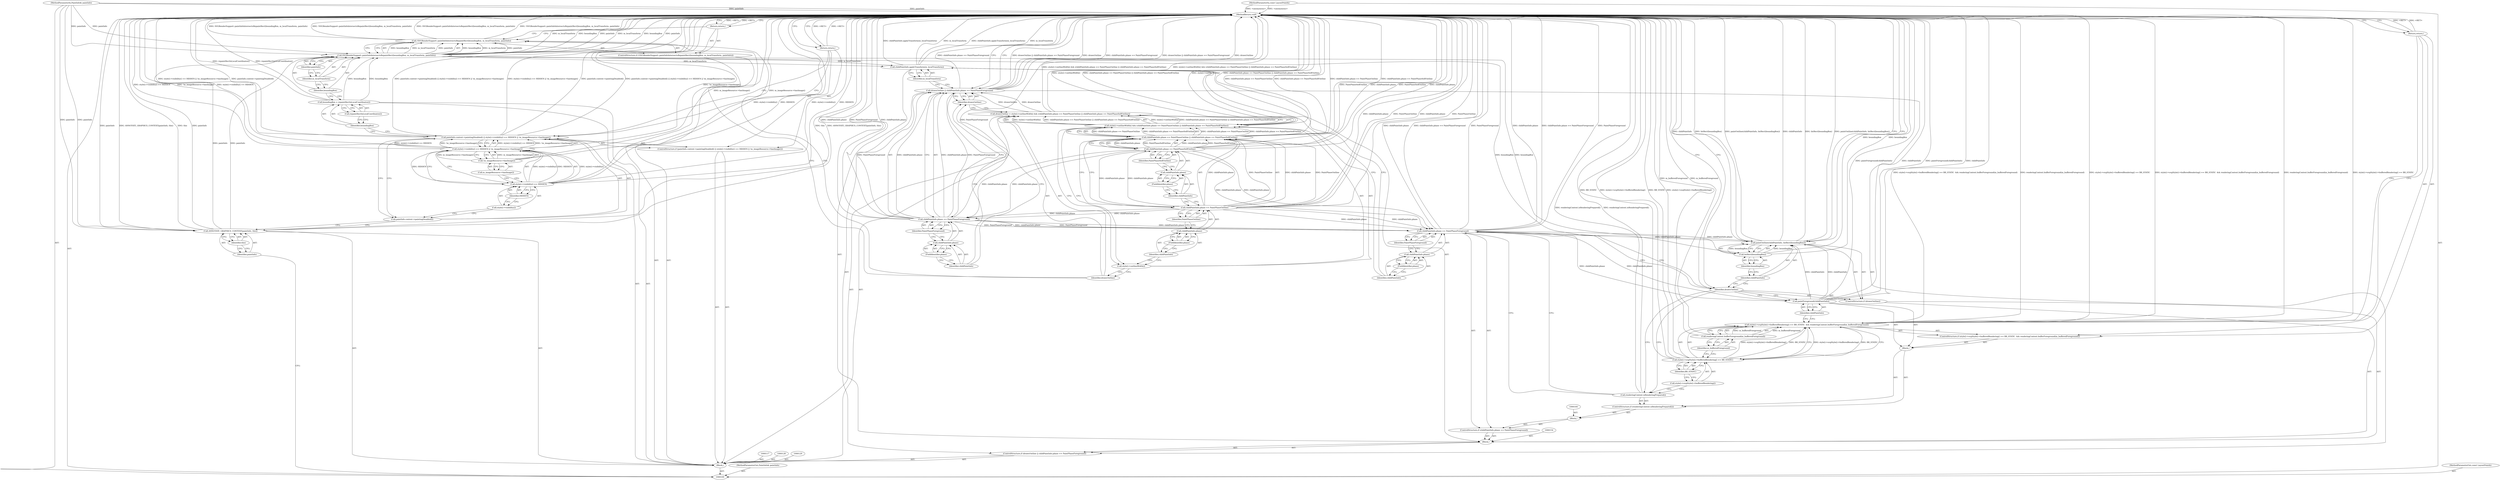 digraph "1_Chrome_70bcb6b3396a395e871e10b2ff883d92b8218e9f" {
"1000184" [label="(MethodReturn,void)"];
"1000101" [label="(MethodParameterIn,PaintInfo& paintInfo)"];
"1000277" [label="(MethodParameterOut,PaintInfo& paintInfo)"];
"1000102" [label="(MethodParameterIn,const LayoutPoint&)"];
"1000278" [label="(MethodParameterOut,const LayoutPoint&)"];
"1000127" [label="(Return,return;)"];
"1000143" [label="(FieldIdentifier,phase)"];
"1000144" [label="(Identifier,PaintPhaseSelfOutline)"];
"1000132" [label="(Call,style()->outlineWidth() && (childPaintInfo.phase == PaintPhaseOutline || childPaintInfo.phase == PaintPhaseSelfOutline))"];
"1000133" [label="(Call,style()->outlineWidth())"];
"1000134" [label="(Call,childPaintInfo.phase == PaintPhaseOutline || childPaintInfo.phase == PaintPhaseSelfOutline)"];
"1000135" [label="(Call,childPaintInfo.phase == PaintPhaseOutline)"];
"1000136" [label="(Call,childPaintInfo.phase)"];
"1000137" [label="(Identifier,childPaintInfo)"];
"1000138" [label="(FieldIdentifier,phase)"];
"1000139" [label="(Identifier,PaintPhaseOutline)"];
"1000130" [label="(Call,drawsOutline = style()->outlineWidth() && (childPaintInfo.phase == PaintPhaseOutline || childPaintInfo.phase == PaintPhaseSelfOutline))"];
"1000131" [label="(Identifier,drawsOutline)"];
"1000140" [label="(Call,childPaintInfo.phase == PaintPhaseSelfOutline)"];
"1000141" [label="(Call,childPaintInfo.phase)"];
"1000142" [label="(Identifier,childPaintInfo)"];
"1000148" [label="(Call,childPaintInfo.phase == PaintPhaseForeground)"];
"1000149" [label="(Call,childPaintInfo.phase)"];
"1000150" [label="(Identifier,childPaintInfo)"];
"1000151" [label="(FieldIdentifier,phase)"];
"1000145" [label="(ControlStructure,if (drawsOutline || childPaintInfo.phase == PaintPhaseForeground))"];
"1000152" [label="(Identifier,PaintPhaseForeground)"];
"1000146" [label="(Call,drawsOutline || childPaintInfo.phase == PaintPhaseForeground)"];
"1000147" [label="(Identifier,drawsOutline)"];
"1000153" [label="(Block,)"];
"1000156" [label="(Identifier,m_localTransform)"];
"1000155" [label="(Call,childPaintInfo.applyTransform(m_localTransform))"];
"1000158" [label="(Call,childPaintInfo.phase == PaintPhaseForeground)"];
"1000159" [label="(Call,childPaintInfo.phase)"];
"1000160" [label="(Identifier,childPaintInfo)"];
"1000161" [label="(FieldIdentifier,phase)"];
"1000162" [label="(Identifier,PaintPhaseForeground)"];
"1000157" [label="(ControlStructure,if (childPaintInfo.phase == PaintPhaseForeground))"];
"1000163" [label="(Block,)"];
"1000103" [label="(Block,)"];
"1000165" [label="(ControlStructure,if (renderingContext.isRenderingPrepared()))"];
"1000166" [label="(Call,renderingContext.isRenderingPrepared())"];
"1000167" [label="(Block,)"];
"1000174" [label="(Identifier,m_bufferedForeground)"];
"1000168" [label="(ControlStructure,if (style()->svgStyle()->bufferedRendering() == BR_STATIC  && renderingContext.bufferForeground(m_bufferedForeground)))"];
"1000169" [label="(Call,style()->svgStyle()->bufferedRendering() == BR_STATIC  && renderingContext.bufferForeground(m_bufferedForeground))"];
"1000170" [label="(Call,style()->svgStyle()->bufferedRendering() == BR_STATIC)"];
"1000171" [label="(Call,style()->svgStyle()->bufferedRendering())"];
"1000172" [label="(Identifier,BR_STATIC)"];
"1000173" [label="(Call,renderingContext.bufferForeground(m_bufferedForeground))"];
"1000175" [label="(Return,return;)"];
"1000176" [label="(Call,paintForeground(childPaintInfo))"];
"1000177" [label="(Identifier,childPaintInfo)"];
"1000179" [label="(Identifier,drawsOutline)"];
"1000178" [label="(ControlStructure,if (drawsOutline))"];
"1000105" [label="(Identifier,paintInfo)"];
"1000104" [label="(Call,ANNOTATE_GRAPHICS_CONTEXT(paintInfo, this))"];
"1000106" [label="(Identifier,this)"];
"1000180" [label="(Call,paintOutline(childPaintInfo, IntRect(boundingBox)))"];
"1000181" [label="(Identifier,childPaintInfo)"];
"1000182" [label="(Call,IntRect(boundingBox))"];
"1000183" [label="(Identifier,boundingBox)"];
"1000107" [label="(ControlStructure,if (paintInfo.context->paintingDisabled() || style()->visibility() == HIDDEN || !m_imageResource->hasImage()))"];
"1000110" [label="(Call,style()->visibility() == HIDDEN || !m_imageResource->hasImage())"];
"1000111" [label="(Call,style()->visibility() == HIDDEN)"];
"1000112" [label="(Call,style()->visibility())"];
"1000113" [label="(Identifier,HIDDEN)"];
"1000108" [label="(Call,paintInfo.context->paintingDisabled() || style()->visibility() == HIDDEN || !m_imageResource->hasImage())"];
"1000109" [label="(Call,paintInfo.context->paintingDisabled())"];
"1000114" [label="(Call,!m_imageResource->hasImage())"];
"1000115" [label="(Call,m_imageResource->hasImage())"];
"1000116" [label="(Return,return;)"];
"1000118" [label="(Call,boundingBox = repaintRectInLocalCoordinates())"];
"1000119" [label="(Identifier,boundingBox)"];
"1000120" [label="(Call,repaintRectInLocalCoordinates())"];
"1000121" [label="(ControlStructure,if (!SVGRenderSupport::paintInfoIntersectsRepaintRect(boundingBox, m_localTransform, paintInfo)))"];
"1000124" [label="(Identifier,boundingBox)"];
"1000125" [label="(Identifier,m_localTransform)"];
"1000122" [label="(Call,!SVGRenderSupport::paintInfoIntersectsRepaintRect(boundingBox, m_localTransform, paintInfo))"];
"1000126" [label="(Identifier,paintInfo)"];
"1000123" [label="(Call,SVGRenderSupport::paintInfoIntersectsRepaintRect(boundingBox, m_localTransform, paintInfo))"];
"1000184" -> "1000100"  [label="AST: "];
"1000184" -> "1000116"  [label="CFG: "];
"1000184" -> "1000127"  [label="CFG: "];
"1000184" -> "1000175"  [label="CFG: "];
"1000184" -> "1000180"  [label="CFG: "];
"1000184" -> "1000179"  [label="CFG: "];
"1000184" -> "1000146"  [label="CFG: "];
"1000127" -> "1000184"  [label="DDG: <RET>"];
"1000116" -> "1000184"  [label="DDG: <RET>"];
"1000170" -> "1000184"  [label="DDG: BR_STATIC"];
"1000170" -> "1000184"  [label="DDG: style()->svgStyle()->bufferedRendering()"];
"1000123" -> "1000184"  [label="DDG: m_localTransform"];
"1000123" -> "1000184"  [label="DDG: boundingBox"];
"1000123" -> "1000184"  [label="DDG: paintInfo"];
"1000108" -> "1000184"  [label="DDG: paintInfo.context->paintingDisabled() || style()->visibility() == HIDDEN || !m_imageResource->hasImage()"];
"1000108" -> "1000184"  [label="DDG: style()->visibility() == HIDDEN || !m_imageResource->hasImage()"];
"1000108" -> "1000184"  [label="DDG: paintInfo.context->paintingDisabled()"];
"1000169" -> "1000184"  [label="DDG: style()->svgStyle()->bufferedRendering() == BR_STATIC  && renderingContext.bufferForeground(m_bufferedForeground)"];
"1000169" -> "1000184"  [label="DDG: renderingContext.bufferForeground(m_bufferedForeground)"];
"1000169" -> "1000184"  [label="DDG: style()->svgStyle()->bufferedRendering() == BR_STATIC"];
"1000104" -> "1000184"  [label="DDG: ANNOTATE_GRAPHICS_CONTEXT(paintInfo, this)"];
"1000104" -> "1000184"  [label="DDG: paintInfo"];
"1000104" -> "1000184"  [label="DDG: this"];
"1000110" -> "1000184"  [label="DDG: !m_imageResource->hasImage()"];
"1000110" -> "1000184"  [label="DDG: style()->visibility() == HIDDEN"];
"1000180" -> "1000184"  [label="DDG: childPaintInfo"];
"1000180" -> "1000184"  [label="DDG: IntRect(boundingBox)"];
"1000180" -> "1000184"  [label="DDG: paintOutline(childPaintInfo, IntRect(boundingBox))"];
"1000155" -> "1000184"  [label="DDG: m_localTransform"];
"1000155" -> "1000184"  [label="DDG: childPaintInfo.applyTransform(m_localTransform)"];
"1000158" -> "1000184"  [label="DDG: childPaintInfo.phase"];
"1000158" -> "1000184"  [label="DDG: childPaintInfo.phase == PaintPhaseForeground"];
"1000158" -> "1000184"  [label="DDG: PaintPhaseForeground"];
"1000122" -> "1000184"  [label="DDG: SVGRenderSupport::paintInfoIntersectsRepaintRect(boundingBox, m_localTransform, paintInfo)"];
"1000122" -> "1000184"  [label="DDG: !SVGRenderSupport::paintInfoIntersectsRepaintRect(boundingBox, m_localTransform, paintInfo)"];
"1000130" -> "1000184"  [label="DDG: style()->outlineWidth() && (childPaintInfo.phase == PaintPhaseOutline || childPaintInfo.phase == PaintPhaseSelfOutline)"];
"1000140" -> "1000184"  [label="DDG: childPaintInfo.phase"];
"1000140" -> "1000184"  [label="DDG: PaintPhaseSelfOutline"];
"1000135" -> "1000184"  [label="DDG: PaintPhaseOutline"];
"1000135" -> "1000184"  [label="DDG: childPaintInfo.phase"];
"1000166" -> "1000184"  [label="DDG: renderingContext.isRenderingPrepared()"];
"1000134" -> "1000184"  [label="DDG: childPaintInfo.phase == PaintPhaseSelfOutline"];
"1000134" -> "1000184"  [label="DDG: childPaintInfo.phase == PaintPhaseOutline"];
"1000148" -> "1000184"  [label="DDG: PaintPhaseForeground"];
"1000148" -> "1000184"  [label="DDG: childPaintInfo.phase"];
"1000132" -> "1000184"  [label="DDG: childPaintInfo.phase == PaintPhaseOutline || childPaintInfo.phase == PaintPhaseSelfOutline"];
"1000132" -> "1000184"  [label="DDG: style()->outlineWidth()"];
"1000114" -> "1000184"  [label="DDG: m_imageResource->hasImage()"];
"1000146" -> "1000184"  [label="DDG: childPaintInfo.phase == PaintPhaseForeground"];
"1000146" -> "1000184"  [label="DDG: drawsOutline || childPaintInfo.phase == PaintPhaseForeground"];
"1000146" -> "1000184"  [label="DDG: drawsOutline"];
"1000176" -> "1000184"  [label="DDG: paintForeground(childPaintInfo)"];
"1000176" -> "1000184"  [label="DDG: childPaintInfo"];
"1000102" -> "1000184"  [label="DDG: <anonymous>"];
"1000111" -> "1000184"  [label="DDG: style()->visibility()"];
"1000111" -> "1000184"  [label="DDG: HIDDEN"];
"1000101" -> "1000184"  [label="DDG: paintInfo"];
"1000118" -> "1000184"  [label="DDG: repaintRectInLocalCoordinates()"];
"1000182" -> "1000184"  [label="DDG: boundingBox"];
"1000173" -> "1000184"  [label="DDG: m_bufferedForeground"];
"1000175" -> "1000184"  [label="DDG: <RET>"];
"1000101" -> "1000100"  [label="AST: "];
"1000101" -> "1000184"  [label="DDG: paintInfo"];
"1000101" -> "1000104"  [label="DDG: paintInfo"];
"1000101" -> "1000123"  [label="DDG: paintInfo"];
"1000277" -> "1000100"  [label="AST: "];
"1000102" -> "1000100"  [label="AST: "];
"1000102" -> "1000184"  [label="DDG: <anonymous>"];
"1000278" -> "1000100"  [label="AST: "];
"1000127" -> "1000121"  [label="AST: "];
"1000127" -> "1000122"  [label="CFG: "];
"1000184" -> "1000127"  [label="CFG: "];
"1000127" -> "1000184"  [label="DDG: <RET>"];
"1000143" -> "1000141"  [label="AST: "];
"1000143" -> "1000142"  [label="CFG: "];
"1000141" -> "1000143"  [label="CFG: "];
"1000144" -> "1000140"  [label="AST: "];
"1000144" -> "1000141"  [label="CFG: "];
"1000140" -> "1000144"  [label="CFG: "];
"1000132" -> "1000130"  [label="AST: "];
"1000132" -> "1000133"  [label="CFG: "];
"1000132" -> "1000134"  [label="CFG: "];
"1000133" -> "1000132"  [label="AST: "];
"1000134" -> "1000132"  [label="AST: "];
"1000130" -> "1000132"  [label="CFG: "];
"1000132" -> "1000184"  [label="DDG: childPaintInfo.phase == PaintPhaseOutline || childPaintInfo.phase == PaintPhaseSelfOutline"];
"1000132" -> "1000184"  [label="DDG: style()->outlineWidth()"];
"1000132" -> "1000130"  [label="DDG: style()->outlineWidth()"];
"1000132" -> "1000130"  [label="DDG: childPaintInfo.phase == PaintPhaseOutline || childPaintInfo.phase == PaintPhaseSelfOutline"];
"1000134" -> "1000132"  [label="DDG: childPaintInfo.phase == PaintPhaseOutline"];
"1000134" -> "1000132"  [label="DDG: childPaintInfo.phase == PaintPhaseSelfOutline"];
"1000133" -> "1000132"  [label="AST: "];
"1000133" -> "1000131"  [label="CFG: "];
"1000137" -> "1000133"  [label="CFG: "];
"1000132" -> "1000133"  [label="CFG: "];
"1000134" -> "1000132"  [label="AST: "];
"1000134" -> "1000135"  [label="CFG: "];
"1000134" -> "1000140"  [label="CFG: "];
"1000135" -> "1000134"  [label="AST: "];
"1000140" -> "1000134"  [label="AST: "];
"1000132" -> "1000134"  [label="CFG: "];
"1000134" -> "1000184"  [label="DDG: childPaintInfo.phase == PaintPhaseSelfOutline"];
"1000134" -> "1000184"  [label="DDG: childPaintInfo.phase == PaintPhaseOutline"];
"1000134" -> "1000132"  [label="DDG: childPaintInfo.phase == PaintPhaseOutline"];
"1000134" -> "1000132"  [label="DDG: childPaintInfo.phase == PaintPhaseSelfOutline"];
"1000135" -> "1000134"  [label="DDG: childPaintInfo.phase"];
"1000135" -> "1000134"  [label="DDG: PaintPhaseOutline"];
"1000140" -> "1000134"  [label="DDG: childPaintInfo.phase"];
"1000140" -> "1000134"  [label="DDG: PaintPhaseSelfOutline"];
"1000135" -> "1000134"  [label="AST: "];
"1000135" -> "1000139"  [label="CFG: "];
"1000136" -> "1000135"  [label="AST: "];
"1000139" -> "1000135"  [label="AST: "];
"1000142" -> "1000135"  [label="CFG: "];
"1000134" -> "1000135"  [label="CFG: "];
"1000135" -> "1000184"  [label="DDG: PaintPhaseOutline"];
"1000135" -> "1000184"  [label="DDG: childPaintInfo.phase"];
"1000135" -> "1000134"  [label="DDG: childPaintInfo.phase"];
"1000135" -> "1000134"  [label="DDG: PaintPhaseOutline"];
"1000135" -> "1000140"  [label="DDG: childPaintInfo.phase"];
"1000135" -> "1000148"  [label="DDG: childPaintInfo.phase"];
"1000135" -> "1000158"  [label="DDG: childPaintInfo.phase"];
"1000136" -> "1000135"  [label="AST: "];
"1000136" -> "1000138"  [label="CFG: "];
"1000137" -> "1000136"  [label="AST: "];
"1000138" -> "1000136"  [label="AST: "];
"1000139" -> "1000136"  [label="CFG: "];
"1000137" -> "1000136"  [label="AST: "];
"1000137" -> "1000133"  [label="CFG: "];
"1000138" -> "1000137"  [label="CFG: "];
"1000138" -> "1000136"  [label="AST: "];
"1000138" -> "1000137"  [label="CFG: "];
"1000136" -> "1000138"  [label="CFG: "];
"1000139" -> "1000135"  [label="AST: "];
"1000139" -> "1000136"  [label="CFG: "];
"1000135" -> "1000139"  [label="CFG: "];
"1000130" -> "1000103"  [label="AST: "];
"1000130" -> "1000132"  [label="CFG: "];
"1000131" -> "1000130"  [label="AST: "];
"1000132" -> "1000130"  [label="AST: "];
"1000147" -> "1000130"  [label="CFG: "];
"1000130" -> "1000184"  [label="DDG: style()->outlineWidth() && (childPaintInfo.phase == PaintPhaseOutline || childPaintInfo.phase == PaintPhaseSelfOutline)"];
"1000132" -> "1000130"  [label="DDG: style()->outlineWidth()"];
"1000132" -> "1000130"  [label="DDG: childPaintInfo.phase == PaintPhaseOutline || childPaintInfo.phase == PaintPhaseSelfOutline"];
"1000130" -> "1000146"  [label="DDG: drawsOutline"];
"1000131" -> "1000130"  [label="AST: "];
"1000131" -> "1000122"  [label="CFG: "];
"1000133" -> "1000131"  [label="CFG: "];
"1000140" -> "1000134"  [label="AST: "];
"1000140" -> "1000144"  [label="CFG: "];
"1000141" -> "1000140"  [label="AST: "];
"1000144" -> "1000140"  [label="AST: "];
"1000134" -> "1000140"  [label="CFG: "];
"1000140" -> "1000184"  [label="DDG: childPaintInfo.phase"];
"1000140" -> "1000184"  [label="DDG: PaintPhaseSelfOutline"];
"1000140" -> "1000134"  [label="DDG: childPaintInfo.phase"];
"1000140" -> "1000134"  [label="DDG: PaintPhaseSelfOutline"];
"1000135" -> "1000140"  [label="DDG: childPaintInfo.phase"];
"1000140" -> "1000148"  [label="DDG: childPaintInfo.phase"];
"1000140" -> "1000158"  [label="DDG: childPaintInfo.phase"];
"1000141" -> "1000140"  [label="AST: "];
"1000141" -> "1000143"  [label="CFG: "];
"1000142" -> "1000141"  [label="AST: "];
"1000143" -> "1000141"  [label="AST: "];
"1000144" -> "1000141"  [label="CFG: "];
"1000142" -> "1000141"  [label="AST: "];
"1000142" -> "1000135"  [label="CFG: "];
"1000143" -> "1000142"  [label="CFG: "];
"1000148" -> "1000146"  [label="AST: "];
"1000148" -> "1000152"  [label="CFG: "];
"1000149" -> "1000148"  [label="AST: "];
"1000152" -> "1000148"  [label="AST: "];
"1000146" -> "1000148"  [label="CFG: "];
"1000148" -> "1000184"  [label="DDG: PaintPhaseForeground"];
"1000148" -> "1000184"  [label="DDG: childPaintInfo.phase"];
"1000148" -> "1000146"  [label="DDG: childPaintInfo.phase"];
"1000148" -> "1000146"  [label="DDG: PaintPhaseForeground"];
"1000140" -> "1000148"  [label="DDG: childPaintInfo.phase"];
"1000135" -> "1000148"  [label="DDG: childPaintInfo.phase"];
"1000148" -> "1000158"  [label="DDG: childPaintInfo.phase"];
"1000148" -> "1000158"  [label="DDG: PaintPhaseForeground"];
"1000149" -> "1000148"  [label="AST: "];
"1000149" -> "1000151"  [label="CFG: "];
"1000150" -> "1000149"  [label="AST: "];
"1000151" -> "1000149"  [label="AST: "];
"1000152" -> "1000149"  [label="CFG: "];
"1000150" -> "1000149"  [label="AST: "];
"1000150" -> "1000147"  [label="CFG: "];
"1000151" -> "1000150"  [label="CFG: "];
"1000151" -> "1000149"  [label="AST: "];
"1000151" -> "1000150"  [label="CFG: "];
"1000149" -> "1000151"  [label="CFG: "];
"1000145" -> "1000103"  [label="AST: "];
"1000146" -> "1000145"  [label="AST: "];
"1000153" -> "1000145"  [label="AST: "];
"1000152" -> "1000148"  [label="AST: "];
"1000152" -> "1000149"  [label="CFG: "];
"1000148" -> "1000152"  [label="CFG: "];
"1000146" -> "1000145"  [label="AST: "];
"1000146" -> "1000147"  [label="CFG: "];
"1000146" -> "1000148"  [label="CFG: "];
"1000147" -> "1000146"  [label="AST: "];
"1000148" -> "1000146"  [label="AST: "];
"1000156" -> "1000146"  [label="CFG: "];
"1000184" -> "1000146"  [label="CFG: "];
"1000146" -> "1000184"  [label="DDG: childPaintInfo.phase == PaintPhaseForeground"];
"1000146" -> "1000184"  [label="DDG: drawsOutline || childPaintInfo.phase == PaintPhaseForeground"];
"1000146" -> "1000184"  [label="DDG: drawsOutline"];
"1000130" -> "1000146"  [label="DDG: drawsOutline"];
"1000148" -> "1000146"  [label="DDG: childPaintInfo.phase"];
"1000148" -> "1000146"  [label="DDG: PaintPhaseForeground"];
"1000147" -> "1000146"  [label="AST: "];
"1000147" -> "1000130"  [label="CFG: "];
"1000150" -> "1000147"  [label="CFG: "];
"1000146" -> "1000147"  [label="CFG: "];
"1000153" -> "1000145"  [label="AST: "];
"1000154" -> "1000153"  [label="AST: "];
"1000155" -> "1000153"  [label="AST: "];
"1000157" -> "1000153"  [label="AST: "];
"1000178" -> "1000153"  [label="AST: "];
"1000156" -> "1000155"  [label="AST: "];
"1000156" -> "1000146"  [label="CFG: "];
"1000155" -> "1000156"  [label="CFG: "];
"1000155" -> "1000153"  [label="AST: "];
"1000155" -> "1000156"  [label="CFG: "];
"1000156" -> "1000155"  [label="AST: "];
"1000160" -> "1000155"  [label="CFG: "];
"1000155" -> "1000184"  [label="DDG: m_localTransform"];
"1000155" -> "1000184"  [label="DDG: childPaintInfo.applyTransform(m_localTransform)"];
"1000123" -> "1000155"  [label="DDG: m_localTransform"];
"1000158" -> "1000157"  [label="AST: "];
"1000158" -> "1000162"  [label="CFG: "];
"1000159" -> "1000158"  [label="AST: "];
"1000162" -> "1000158"  [label="AST: "];
"1000166" -> "1000158"  [label="CFG: "];
"1000179" -> "1000158"  [label="CFG: "];
"1000158" -> "1000184"  [label="DDG: childPaintInfo.phase"];
"1000158" -> "1000184"  [label="DDG: childPaintInfo.phase == PaintPhaseForeground"];
"1000158" -> "1000184"  [label="DDG: PaintPhaseForeground"];
"1000140" -> "1000158"  [label="DDG: childPaintInfo.phase"];
"1000148" -> "1000158"  [label="DDG: childPaintInfo.phase"];
"1000148" -> "1000158"  [label="DDG: PaintPhaseForeground"];
"1000135" -> "1000158"  [label="DDG: childPaintInfo.phase"];
"1000158" -> "1000176"  [label="DDG: childPaintInfo.phase"];
"1000158" -> "1000180"  [label="DDG: childPaintInfo.phase"];
"1000159" -> "1000158"  [label="AST: "];
"1000159" -> "1000161"  [label="CFG: "];
"1000160" -> "1000159"  [label="AST: "];
"1000161" -> "1000159"  [label="AST: "];
"1000162" -> "1000159"  [label="CFG: "];
"1000160" -> "1000159"  [label="AST: "];
"1000160" -> "1000155"  [label="CFG: "];
"1000161" -> "1000160"  [label="CFG: "];
"1000161" -> "1000159"  [label="AST: "];
"1000161" -> "1000160"  [label="CFG: "];
"1000159" -> "1000161"  [label="CFG: "];
"1000162" -> "1000158"  [label="AST: "];
"1000162" -> "1000159"  [label="CFG: "];
"1000158" -> "1000162"  [label="CFG: "];
"1000157" -> "1000153"  [label="AST: "];
"1000158" -> "1000157"  [label="AST: "];
"1000163" -> "1000157"  [label="AST: "];
"1000163" -> "1000157"  [label="AST: "];
"1000164" -> "1000163"  [label="AST: "];
"1000165" -> "1000163"  [label="AST: "];
"1000103" -> "1000100"  [label="AST: "];
"1000104" -> "1000103"  [label="AST: "];
"1000107" -> "1000103"  [label="AST: "];
"1000117" -> "1000103"  [label="AST: "];
"1000118" -> "1000103"  [label="AST: "];
"1000121" -> "1000103"  [label="AST: "];
"1000128" -> "1000103"  [label="AST: "];
"1000129" -> "1000103"  [label="AST: "];
"1000130" -> "1000103"  [label="AST: "];
"1000145" -> "1000103"  [label="AST: "];
"1000165" -> "1000163"  [label="AST: "];
"1000166" -> "1000165"  [label="AST: "];
"1000167" -> "1000165"  [label="AST: "];
"1000166" -> "1000165"  [label="AST: "];
"1000166" -> "1000158"  [label="CFG: "];
"1000171" -> "1000166"  [label="CFG: "];
"1000179" -> "1000166"  [label="CFG: "];
"1000166" -> "1000184"  [label="DDG: renderingContext.isRenderingPrepared()"];
"1000167" -> "1000165"  [label="AST: "];
"1000168" -> "1000167"  [label="AST: "];
"1000176" -> "1000167"  [label="AST: "];
"1000174" -> "1000173"  [label="AST: "];
"1000174" -> "1000170"  [label="CFG: "];
"1000173" -> "1000174"  [label="CFG: "];
"1000168" -> "1000167"  [label="AST: "];
"1000169" -> "1000168"  [label="AST: "];
"1000175" -> "1000168"  [label="AST: "];
"1000169" -> "1000168"  [label="AST: "];
"1000169" -> "1000170"  [label="CFG: "];
"1000169" -> "1000173"  [label="CFG: "];
"1000170" -> "1000169"  [label="AST: "];
"1000173" -> "1000169"  [label="AST: "];
"1000175" -> "1000169"  [label="CFG: "];
"1000177" -> "1000169"  [label="CFG: "];
"1000169" -> "1000184"  [label="DDG: style()->svgStyle()->bufferedRendering() == BR_STATIC  && renderingContext.bufferForeground(m_bufferedForeground)"];
"1000169" -> "1000184"  [label="DDG: renderingContext.bufferForeground(m_bufferedForeground)"];
"1000169" -> "1000184"  [label="DDG: style()->svgStyle()->bufferedRendering() == BR_STATIC"];
"1000170" -> "1000169"  [label="DDG: style()->svgStyle()->bufferedRendering()"];
"1000170" -> "1000169"  [label="DDG: BR_STATIC"];
"1000173" -> "1000169"  [label="DDG: m_bufferedForeground"];
"1000170" -> "1000169"  [label="AST: "];
"1000170" -> "1000172"  [label="CFG: "];
"1000171" -> "1000170"  [label="AST: "];
"1000172" -> "1000170"  [label="AST: "];
"1000174" -> "1000170"  [label="CFG: "];
"1000169" -> "1000170"  [label="CFG: "];
"1000170" -> "1000184"  [label="DDG: BR_STATIC"];
"1000170" -> "1000184"  [label="DDG: style()->svgStyle()->bufferedRendering()"];
"1000170" -> "1000169"  [label="DDG: style()->svgStyle()->bufferedRendering()"];
"1000170" -> "1000169"  [label="DDG: BR_STATIC"];
"1000171" -> "1000170"  [label="AST: "];
"1000171" -> "1000166"  [label="CFG: "];
"1000172" -> "1000171"  [label="CFG: "];
"1000172" -> "1000170"  [label="AST: "];
"1000172" -> "1000171"  [label="CFG: "];
"1000170" -> "1000172"  [label="CFG: "];
"1000173" -> "1000169"  [label="AST: "];
"1000173" -> "1000174"  [label="CFG: "];
"1000174" -> "1000173"  [label="AST: "];
"1000169" -> "1000173"  [label="CFG: "];
"1000173" -> "1000184"  [label="DDG: m_bufferedForeground"];
"1000173" -> "1000169"  [label="DDG: m_bufferedForeground"];
"1000175" -> "1000168"  [label="AST: "];
"1000175" -> "1000169"  [label="CFG: "];
"1000184" -> "1000175"  [label="CFG: "];
"1000175" -> "1000184"  [label="DDG: <RET>"];
"1000176" -> "1000167"  [label="AST: "];
"1000176" -> "1000177"  [label="CFG: "];
"1000177" -> "1000176"  [label="AST: "];
"1000179" -> "1000176"  [label="CFG: "];
"1000176" -> "1000184"  [label="DDG: paintForeground(childPaintInfo)"];
"1000176" -> "1000184"  [label="DDG: childPaintInfo"];
"1000158" -> "1000176"  [label="DDG: childPaintInfo.phase"];
"1000176" -> "1000180"  [label="DDG: childPaintInfo"];
"1000177" -> "1000176"  [label="AST: "];
"1000177" -> "1000169"  [label="CFG: "];
"1000176" -> "1000177"  [label="CFG: "];
"1000179" -> "1000178"  [label="AST: "];
"1000179" -> "1000176"  [label="CFG: "];
"1000179" -> "1000166"  [label="CFG: "];
"1000179" -> "1000158"  [label="CFG: "];
"1000181" -> "1000179"  [label="CFG: "];
"1000184" -> "1000179"  [label="CFG: "];
"1000178" -> "1000153"  [label="AST: "];
"1000179" -> "1000178"  [label="AST: "];
"1000180" -> "1000178"  [label="AST: "];
"1000105" -> "1000104"  [label="AST: "];
"1000105" -> "1000100"  [label="CFG: "];
"1000106" -> "1000105"  [label="CFG: "];
"1000104" -> "1000103"  [label="AST: "];
"1000104" -> "1000106"  [label="CFG: "];
"1000105" -> "1000104"  [label="AST: "];
"1000106" -> "1000104"  [label="AST: "];
"1000109" -> "1000104"  [label="CFG: "];
"1000104" -> "1000184"  [label="DDG: ANNOTATE_GRAPHICS_CONTEXT(paintInfo, this)"];
"1000104" -> "1000184"  [label="DDG: paintInfo"];
"1000104" -> "1000184"  [label="DDG: this"];
"1000101" -> "1000104"  [label="DDG: paintInfo"];
"1000104" -> "1000123"  [label="DDG: paintInfo"];
"1000106" -> "1000104"  [label="AST: "];
"1000106" -> "1000105"  [label="CFG: "];
"1000104" -> "1000106"  [label="CFG: "];
"1000180" -> "1000178"  [label="AST: "];
"1000180" -> "1000182"  [label="CFG: "];
"1000181" -> "1000180"  [label="AST: "];
"1000182" -> "1000180"  [label="AST: "];
"1000184" -> "1000180"  [label="CFG: "];
"1000180" -> "1000184"  [label="DDG: childPaintInfo"];
"1000180" -> "1000184"  [label="DDG: IntRect(boundingBox)"];
"1000180" -> "1000184"  [label="DDG: paintOutline(childPaintInfo, IntRect(boundingBox))"];
"1000158" -> "1000180"  [label="DDG: childPaintInfo.phase"];
"1000176" -> "1000180"  [label="DDG: childPaintInfo"];
"1000182" -> "1000180"  [label="DDG: boundingBox"];
"1000181" -> "1000180"  [label="AST: "];
"1000181" -> "1000179"  [label="CFG: "];
"1000183" -> "1000181"  [label="CFG: "];
"1000182" -> "1000180"  [label="AST: "];
"1000182" -> "1000183"  [label="CFG: "];
"1000183" -> "1000182"  [label="AST: "];
"1000180" -> "1000182"  [label="CFG: "];
"1000182" -> "1000184"  [label="DDG: boundingBox"];
"1000182" -> "1000180"  [label="DDG: boundingBox"];
"1000123" -> "1000182"  [label="DDG: boundingBox"];
"1000183" -> "1000182"  [label="AST: "];
"1000183" -> "1000181"  [label="CFG: "];
"1000182" -> "1000183"  [label="CFG: "];
"1000107" -> "1000103"  [label="AST: "];
"1000108" -> "1000107"  [label="AST: "];
"1000116" -> "1000107"  [label="AST: "];
"1000110" -> "1000108"  [label="AST: "];
"1000110" -> "1000111"  [label="CFG: "];
"1000110" -> "1000114"  [label="CFG: "];
"1000111" -> "1000110"  [label="AST: "];
"1000114" -> "1000110"  [label="AST: "];
"1000108" -> "1000110"  [label="CFG: "];
"1000110" -> "1000184"  [label="DDG: !m_imageResource->hasImage()"];
"1000110" -> "1000184"  [label="DDG: style()->visibility() == HIDDEN"];
"1000110" -> "1000108"  [label="DDG: style()->visibility() == HIDDEN"];
"1000110" -> "1000108"  [label="DDG: !m_imageResource->hasImage()"];
"1000111" -> "1000110"  [label="DDG: style()->visibility()"];
"1000111" -> "1000110"  [label="DDG: HIDDEN"];
"1000114" -> "1000110"  [label="DDG: m_imageResource->hasImage()"];
"1000111" -> "1000110"  [label="AST: "];
"1000111" -> "1000113"  [label="CFG: "];
"1000112" -> "1000111"  [label="AST: "];
"1000113" -> "1000111"  [label="AST: "];
"1000115" -> "1000111"  [label="CFG: "];
"1000110" -> "1000111"  [label="CFG: "];
"1000111" -> "1000184"  [label="DDG: style()->visibility()"];
"1000111" -> "1000184"  [label="DDG: HIDDEN"];
"1000111" -> "1000110"  [label="DDG: style()->visibility()"];
"1000111" -> "1000110"  [label="DDG: HIDDEN"];
"1000112" -> "1000111"  [label="AST: "];
"1000112" -> "1000109"  [label="CFG: "];
"1000113" -> "1000112"  [label="CFG: "];
"1000113" -> "1000111"  [label="AST: "];
"1000113" -> "1000112"  [label="CFG: "];
"1000111" -> "1000113"  [label="CFG: "];
"1000108" -> "1000107"  [label="AST: "];
"1000108" -> "1000109"  [label="CFG: "];
"1000108" -> "1000110"  [label="CFG: "];
"1000109" -> "1000108"  [label="AST: "];
"1000110" -> "1000108"  [label="AST: "];
"1000116" -> "1000108"  [label="CFG: "];
"1000119" -> "1000108"  [label="CFG: "];
"1000108" -> "1000184"  [label="DDG: paintInfo.context->paintingDisabled() || style()->visibility() == HIDDEN || !m_imageResource->hasImage()"];
"1000108" -> "1000184"  [label="DDG: style()->visibility() == HIDDEN || !m_imageResource->hasImage()"];
"1000108" -> "1000184"  [label="DDG: paintInfo.context->paintingDisabled()"];
"1000110" -> "1000108"  [label="DDG: style()->visibility() == HIDDEN"];
"1000110" -> "1000108"  [label="DDG: !m_imageResource->hasImage()"];
"1000109" -> "1000108"  [label="AST: "];
"1000109" -> "1000104"  [label="CFG: "];
"1000112" -> "1000109"  [label="CFG: "];
"1000108" -> "1000109"  [label="CFG: "];
"1000114" -> "1000110"  [label="AST: "];
"1000114" -> "1000115"  [label="CFG: "];
"1000115" -> "1000114"  [label="AST: "];
"1000110" -> "1000114"  [label="CFG: "];
"1000114" -> "1000184"  [label="DDG: m_imageResource->hasImage()"];
"1000114" -> "1000110"  [label="DDG: m_imageResource->hasImage()"];
"1000115" -> "1000114"  [label="AST: "];
"1000115" -> "1000111"  [label="CFG: "];
"1000114" -> "1000115"  [label="CFG: "];
"1000116" -> "1000107"  [label="AST: "];
"1000116" -> "1000108"  [label="CFG: "];
"1000184" -> "1000116"  [label="CFG: "];
"1000116" -> "1000184"  [label="DDG: <RET>"];
"1000118" -> "1000103"  [label="AST: "];
"1000118" -> "1000120"  [label="CFG: "];
"1000119" -> "1000118"  [label="AST: "];
"1000120" -> "1000118"  [label="AST: "];
"1000124" -> "1000118"  [label="CFG: "];
"1000118" -> "1000184"  [label="DDG: repaintRectInLocalCoordinates()"];
"1000118" -> "1000123"  [label="DDG: boundingBox"];
"1000119" -> "1000118"  [label="AST: "];
"1000119" -> "1000108"  [label="CFG: "];
"1000120" -> "1000119"  [label="CFG: "];
"1000120" -> "1000118"  [label="AST: "];
"1000120" -> "1000119"  [label="CFG: "];
"1000118" -> "1000120"  [label="CFG: "];
"1000121" -> "1000103"  [label="AST: "];
"1000122" -> "1000121"  [label="AST: "];
"1000127" -> "1000121"  [label="AST: "];
"1000124" -> "1000123"  [label="AST: "];
"1000124" -> "1000118"  [label="CFG: "];
"1000125" -> "1000124"  [label="CFG: "];
"1000125" -> "1000123"  [label="AST: "];
"1000125" -> "1000124"  [label="CFG: "];
"1000126" -> "1000125"  [label="CFG: "];
"1000122" -> "1000121"  [label="AST: "];
"1000122" -> "1000123"  [label="CFG: "];
"1000123" -> "1000122"  [label="AST: "];
"1000127" -> "1000122"  [label="CFG: "];
"1000131" -> "1000122"  [label="CFG: "];
"1000122" -> "1000184"  [label="DDG: SVGRenderSupport::paintInfoIntersectsRepaintRect(boundingBox, m_localTransform, paintInfo)"];
"1000122" -> "1000184"  [label="DDG: !SVGRenderSupport::paintInfoIntersectsRepaintRect(boundingBox, m_localTransform, paintInfo)"];
"1000123" -> "1000122"  [label="DDG: boundingBox"];
"1000123" -> "1000122"  [label="DDG: m_localTransform"];
"1000123" -> "1000122"  [label="DDG: paintInfo"];
"1000126" -> "1000123"  [label="AST: "];
"1000126" -> "1000125"  [label="CFG: "];
"1000123" -> "1000126"  [label="CFG: "];
"1000123" -> "1000122"  [label="AST: "];
"1000123" -> "1000126"  [label="CFG: "];
"1000124" -> "1000123"  [label="AST: "];
"1000125" -> "1000123"  [label="AST: "];
"1000126" -> "1000123"  [label="AST: "];
"1000122" -> "1000123"  [label="CFG: "];
"1000123" -> "1000184"  [label="DDG: m_localTransform"];
"1000123" -> "1000184"  [label="DDG: boundingBox"];
"1000123" -> "1000184"  [label="DDG: paintInfo"];
"1000123" -> "1000122"  [label="DDG: boundingBox"];
"1000123" -> "1000122"  [label="DDG: m_localTransform"];
"1000123" -> "1000122"  [label="DDG: paintInfo"];
"1000118" -> "1000123"  [label="DDG: boundingBox"];
"1000104" -> "1000123"  [label="DDG: paintInfo"];
"1000101" -> "1000123"  [label="DDG: paintInfo"];
"1000123" -> "1000155"  [label="DDG: m_localTransform"];
"1000123" -> "1000182"  [label="DDG: boundingBox"];
}
